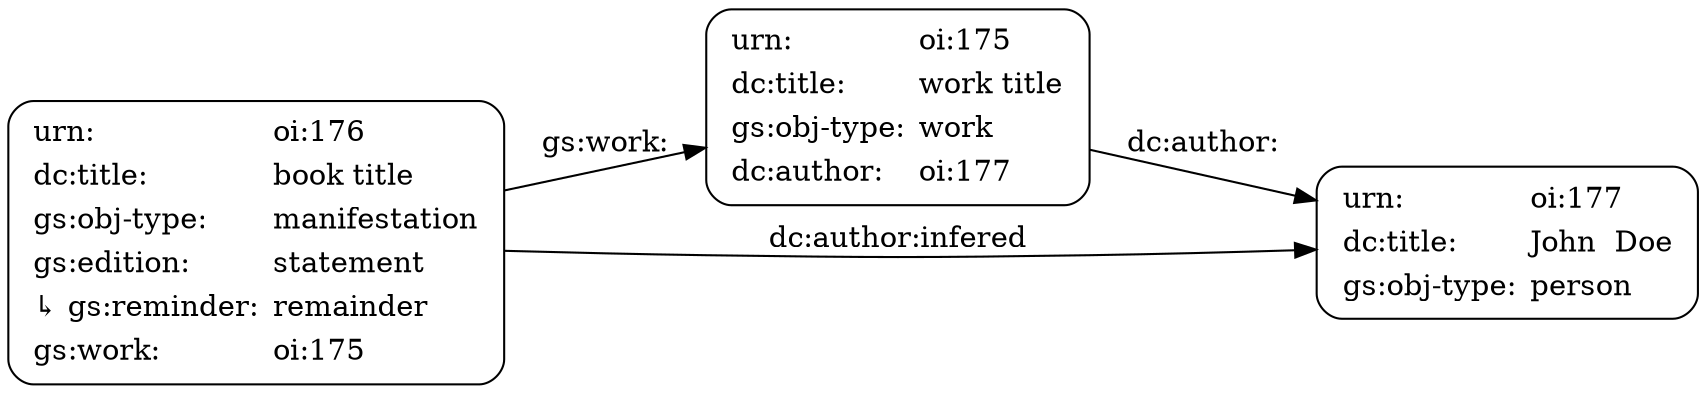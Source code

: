 digraph finite_state_machine {
rankdir=LR;
"oi:175" [shape = "Mrecord", label=<

<table  border="0" >
<tr><td align="left">urn:</td><td align="left">oi:175</td></tr>
<tr><td align="left">dc:title:</td><td align="left">work title</td></tr>
<tr><td align="left">gs:obj-type:</td><td align="left">work</td></tr>
<tr><td align="left">dc:author:</td><td align="left">oi:177</td></tr>
</table>

>];
"oi:176" [shape = "Mrecord", label=<

<table  border="0" >
<tr><td align="left">urn:</td><td align="left">oi:176</td></tr>
<tr><td align="left">dc:title:</td><td align="left">book title</td></tr>
<tr><td align="left">gs:obj-type:</td><td align="left">manifestation</td></tr>
<tr><td align="left">gs:edition:</td><td align="left">statement</td></tr>
<tr><td align="left">↳ gs:reminder:</td><td align="left">remainder</td></tr>
<tr><td align="left">gs:work:</td><td align="left">oi:175</td></tr>
</table>

>];

"oi:177" [shape = "Mrecord", label=<

<table  border="0" >
<tr><td align="left">urn:</td><td align="left">oi:177</td></tr>
<tr><td align="left">dc:title:</td><td align="left">John  Doe</td></tr>
<tr><td align="left">gs:obj-type:</td><td align="left">person</td></tr>
</table>

>];

"oi:176" -> "oi:175" [ label = "gs:work:"];
"oi:175" -> "oi:177" [ label = "dc:author:"];
"oi:176" -> "oi:177" [ label = "dc:author:infered"];

}


